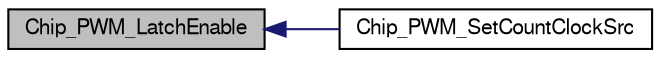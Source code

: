 digraph "Chip_PWM_LatchEnable"
{
  edge [fontname="FreeSans",fontsize="10",labelfontname="FreeSans",labelfontsize="10"];
  node [fontname="FreeSans",fontsize="10",shape=record];
  rankdir="LR";
  Node1 [label="Chip_PWM_LatchEnable",height=0.2,width=0.4,color="black", fillcolor="grey75", style="filled", fontcolor="black"];
  Node1 -> Node2 [dir="back",color="midnightblue",fontsize="10",style="solid"];
  Node2 [label="Chip_PWM_SetCountClockSrc",height=0.2,width=0.4,color="black", fillcolor="white", style="filled",URL="$pwm__17xx__40xx_8h.html#ab7d22514063f8bc4d7466df04729fed0",tooltip="Sets timer count source and edge with the selected passed from CapSrc. If CapSrc selected a CAPn pin..."];
}
